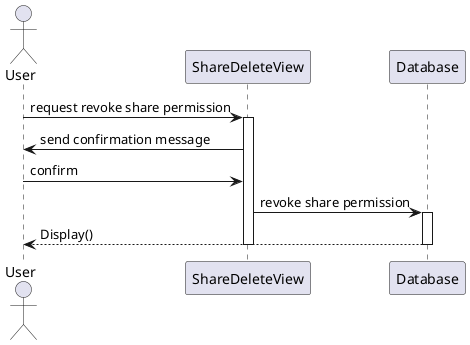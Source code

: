 @startuml
Actor User
User -> ShareDeleteView : request revoke share permission
activate ShareDeleteView
ShareDeleteView -> User : send confirmation message
User -> ShareDeleteView : confirm
ShareDeleteView -> Database : revoke share permission
activate Database
Database --> User : Display()
deactivate Database
deactivate ShareDeleteView
@enduml
